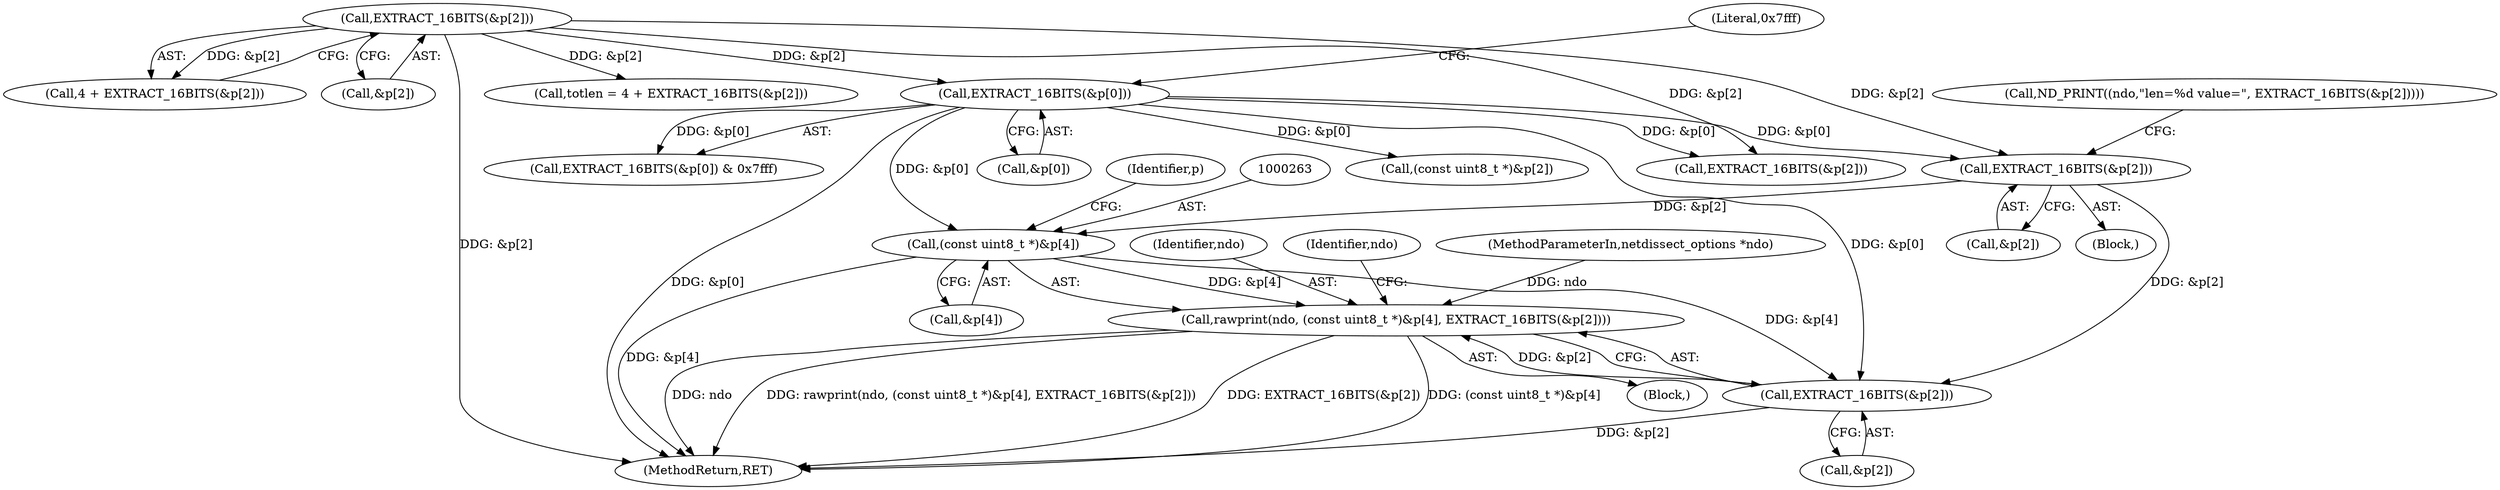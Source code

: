 digraph "0_tcpdump_e0a5a02b0fc1900a69d6c37ed0aab36fb8494e6d_0@pointer" {
"1000262" [label="(Call,(const uint8_t *)&p[4])"];
"1000151" [label="(Call,EXTRACT_16BITS(&p[0]))"];
"1000124" [label="(Call,EXTRACT_16BITS(&p[2]))"];
"1000255" [label="(Call,EXTRACT_16BITS(&p[2]))"];
"1000260" [label="(Call,rawprint(ndo, (const uint8_t *)&p[4], EXTRACT_16BITS(&p[2])))"];
"1000268" [label="(Call,EXTRACT_16BITS(&p[2]))"];
"1000281" [label="(MethodReturn,RET)"];
"1000249" [label="(Block,)"];
"1000101" [label="(MethodParameterIn,netdissect_options *ndo)"];
"1000268" [label="(Call,EXTRACT_16BITS(&p[2]))"];
"1000156" [label="(Literal,0x7fff)"];
"1000261" [label="(Identifier,ndo)"];
"1000253" [label="(Block,)"];
"1000150" [label="(Call,EXTRACT_16BITS(&p[0]) & 0x7fff)"];
"1000151" [label="(Call,EXTRACT_16BITS(&p[0]))"];
"1000275" [label="(Identifier,ndo)"];
"1000260" [label="(Call,rawprint(ndo, (const uint8_t *)&p[4], EXTRACT_16BITS(&p[2])))"];
"1000122" [label="(Call,4 + EXTRACT_16BITS(&p[2]))"];
"1000271" [label="(Identifier,p)"];
"1000152" [label="(Call,&p[0])"];
"1000199" [label="(Call,EXTRACT_16BITS(&p[2]))"];
"1000125" [label="(Call,&p[2])"];
"1000241" [label="(Call,(const uint8_t *)&p[2])"];
"1000120" [label="(Call,totlen = 4 + EXTRACT_16BITS(&p[2]))"];
"1000269" [label="(Call,&p[2])"];
"1000264" [label="(Call,&p[4])"];
"1000255" [label="(Call,EXTRACT_16BITS(&p[2]))"];
"1000256" [label="(Call,&p[2])"];
"1000250" [label="(Call,ND_PRINT((ndo,\"len=%d value=\", EXTRACT_16BITS(&p[2]))))"];
"1000262" [label="(Call,(const uint8_t *)&p[4])"];
"1000124" [label="(Call,EXTRACT_16BITS(&p[2]))"];
"1000262" -> "1000260"  [label="AST: "];
"1000262" -> "1000264"  [label="CFG: "];
"1000263" -> "1000262"  [label="AST: "];
"1000264" -> "1000262"  [label="AST: "];
"1000271" -> "1000262"  [label="CFG: "];
"1000262" -> "1000281"  [label="DDG: &p[4]"];
"1000262" -> "1000260"  [label="DDG: &p[4]"];
"1000151" -> "1000262"  [label="DDG: &p[0]"];
"1000255" -> "1000262"  [label="DDG: &p[2]"];
"1000262" -> "1000268"  [label="DDG: &p[4]"];
"1000151" -> "1000150"  [label="AST: "];
"1000151" -> "1000152"  [label="CFG: "];
"1000152" -> "1000151"  [label="AST: "];
"1000156" -> "1000151"  [label="CFG: "];
"1000151" -> "1000281"  [label="DDG: &p[0]"];
"1000151" -> "1000150"  [label="DDG: &p[0]"];
"1000124" -> "1000151"  [label="DDG: &p[2]"];
"1000151" -> "1000199"  [label="DDG: &p[0]"];
"1000151" -> "1000241"  [label="DDG: &p[0]"];
"1000151" -> "1000255"  [label="DDG: &p[0]"];
"1000151" -> "1000268"  [label="DDG: &p[0]"];
"1000124" -> "1000122"  [label="AST: "];
"1000124" -> "1000125"  [label="CFG: "];
"1000125" -> "1000124"  [label="AST: "];
"1000122" -> "1000124"  [label="CFG: "];
"1000124" -> "1000281"  [label="DDG: &p[2]"];
"1000124" -> "1000120"  [label="DDG: &p[2]"];
"1000124" -> "1000122"  [label="DDG: &p[2]"];
"1000124" -> "1000199"  [label="DDG: &p[2]"];
"1000124" -> "1000255"  [label="DDG: &p[2]"];
"1000255" -> "1000253"  [label="AST: "];
"1000255" -> "1000256"  [label="CFG: "];
"1000256" -> "1000255"  [label="AST: "];
"1000250" -> "1000255"  [label="CFG: "];
"1000255" -> "1000268"  [label="DDG: &p[2]"];
"1000260" -> "1000249"  [label="AST: "];
"1000260" -> "1000268"  [label="CFG: "];
"1000261" -> "1000260"  [label="AST: "];
"1000268" -> "1000260"  [label="AST: "];
"1000275" -> "1000260"  [label="CFG: "];
"1000260" -> "1000281"  [label="DDG: rawprint(ndo, (const uint8_t *)&p[4], EXTRACT_16BITS(&p[2]))"];
"1000260" -> "1000281"  [label="DDG: EXTRACT_16BITS(&p[2])"];
"1000260" -> "1000281"  [label="DDG: (const uint8_t *)&p[4]"];
"1000260" -> "1000281"  [label="DDG: ndo"];
"1000101" -> "1000260"  [label="DDG: ndo"];
"1000268" -> "1000260"  [label="DDG: &p[2]"];
"1000268" -> "1000269"  [label="CFG: "];
"1000269" -> "1000268"  [label="AST: "];
"1000268" -> "1000281"  [label="DDG: &p[2]"];
}
